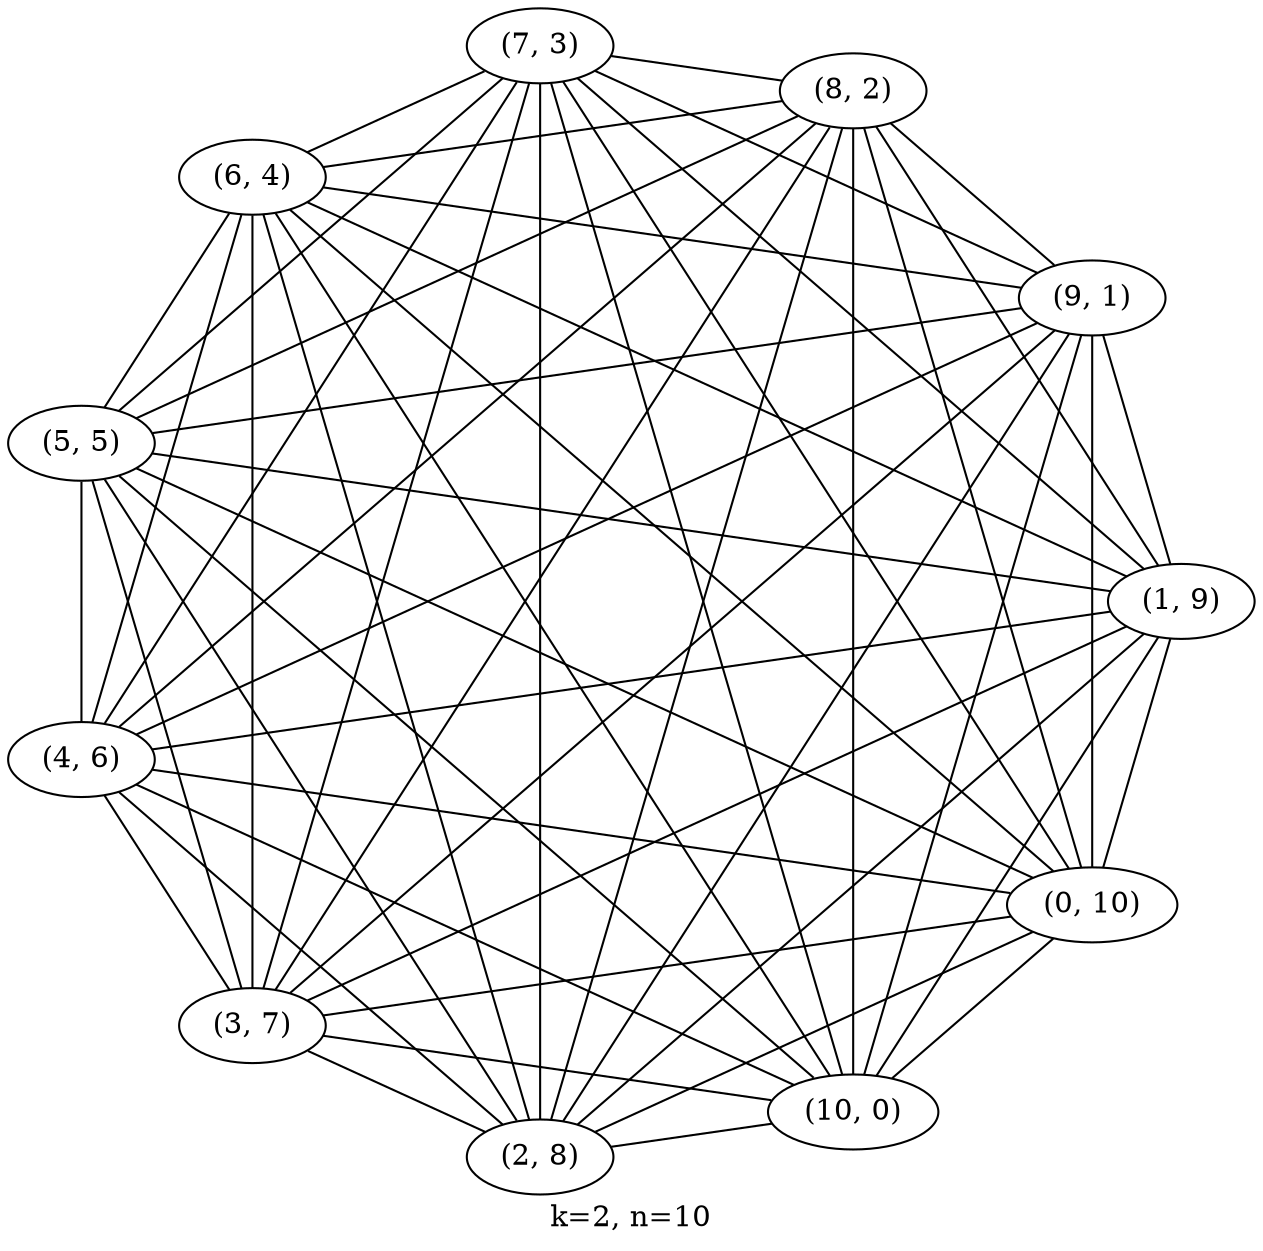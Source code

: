 graph {
    layout="circo"
    label="k=2, n=10"

    
    "(0, 10)" -- "(1, 9)"
    
    "(0, 10)" -- "(2, 8)"
    
    "(0, 10)" -- "(3, 7)"
    
    "(0, 10)" -- "(4, 6)"
    
    "(0, 10)" -- "(5, 5)"
    
    "(0, 10)" -- "(6, 4)"
    
    "(0, 10)" -- "(7, 3)"
    
    "(0, 10)" -- "(8, 2)"
    
    "(0, 10)" -- "(9, 1)"
    
    "(0, 10)" -- "(10, 0)"
    
    "(1, 9)" -- "(2, 8)"
    
    "(1, 9)" -- "(3, 7)"
    
    "(1, 9)" -- "(4, 6)"
    
    "(1, 9)" -- "(5, 5)"
    
    "(1, 9)" -- "(6, 4)"
    
    "(1, 9)" -- "(7, 3)"
    
    "(1, 9)" -- "(8, 2)"
    
    "(1, 9)" -- "(9, 1)"
    
    "(1, 9)" -- "(10, 0)"
    
    "(2, 8)" -- "(3, 7)"
    
    "(2, 8)" -- "(4, 6)"
    
    "(2, 8)" -- "(5, 5)"
    
    "(2, 8)" -- "(6, 4)"
    
    "(2, 8)" -- "(7, 3)"
    
    "(2, 8)" -- "(8, 2)"
    
    "(2, 8)" -- "(9, 1)"
    
    "(2, 8)" -- "(10, 0)"
    
    "(3, 7)" -- "(4, 6)"
    
    "(3, 7)" -- "(5, 5)"
    
    "(3, 7)" -- "(6, 4)"
    
    "(3, 7)" -- "(7, 3)"
    
    "(3, 7)" -- "(8, 2)"
    
    "(3, 7)" -- "(9, 1)"
    
    "(3, 7)" -- "(10, 0)"
    
    "(4, 6)" -- "(5, 5)"
    
    "(4, 6)" -- "(6, 4)"
    
    "(4, 6)" -- "(7, 3)"
    
    "(4, 6)" -- "(8, 2)"
    
    "(4, 6)" -- "(9, 1)"
    
    "(4, 6)" -- "(10, 0)"
    
    "(5, 5)" -- "(6, 4)"
    
    "(5, 5)" -- "(7, 3)"
    
    "(5, 5)" -- "(8, 2)"
    
    "(5, 5)" -- "(9, 1)"
    
    "(5, 5)" -- "(10, 0)"
    
    "(6, 4)" -- "(7, 3)"
    
    "(6, 4)" -- "(8, 2)"
    
    "(6, 4)" -- "(9, 1)"
    
    "(6, 4)" -- "(10, 0)"
    
    "(7, 3)" -- "(8, 2)"
    
    "(7, 3)" -- "(9, 1)"
    
    "(7, 3)" -- "(10, 0)"
    
    "(8, 2)" -- "(9, 1)"
    
    "(8, 2)" -- "(10, 0)"
    
    "(9, 1)" -- "(10, 0)"
    
}
